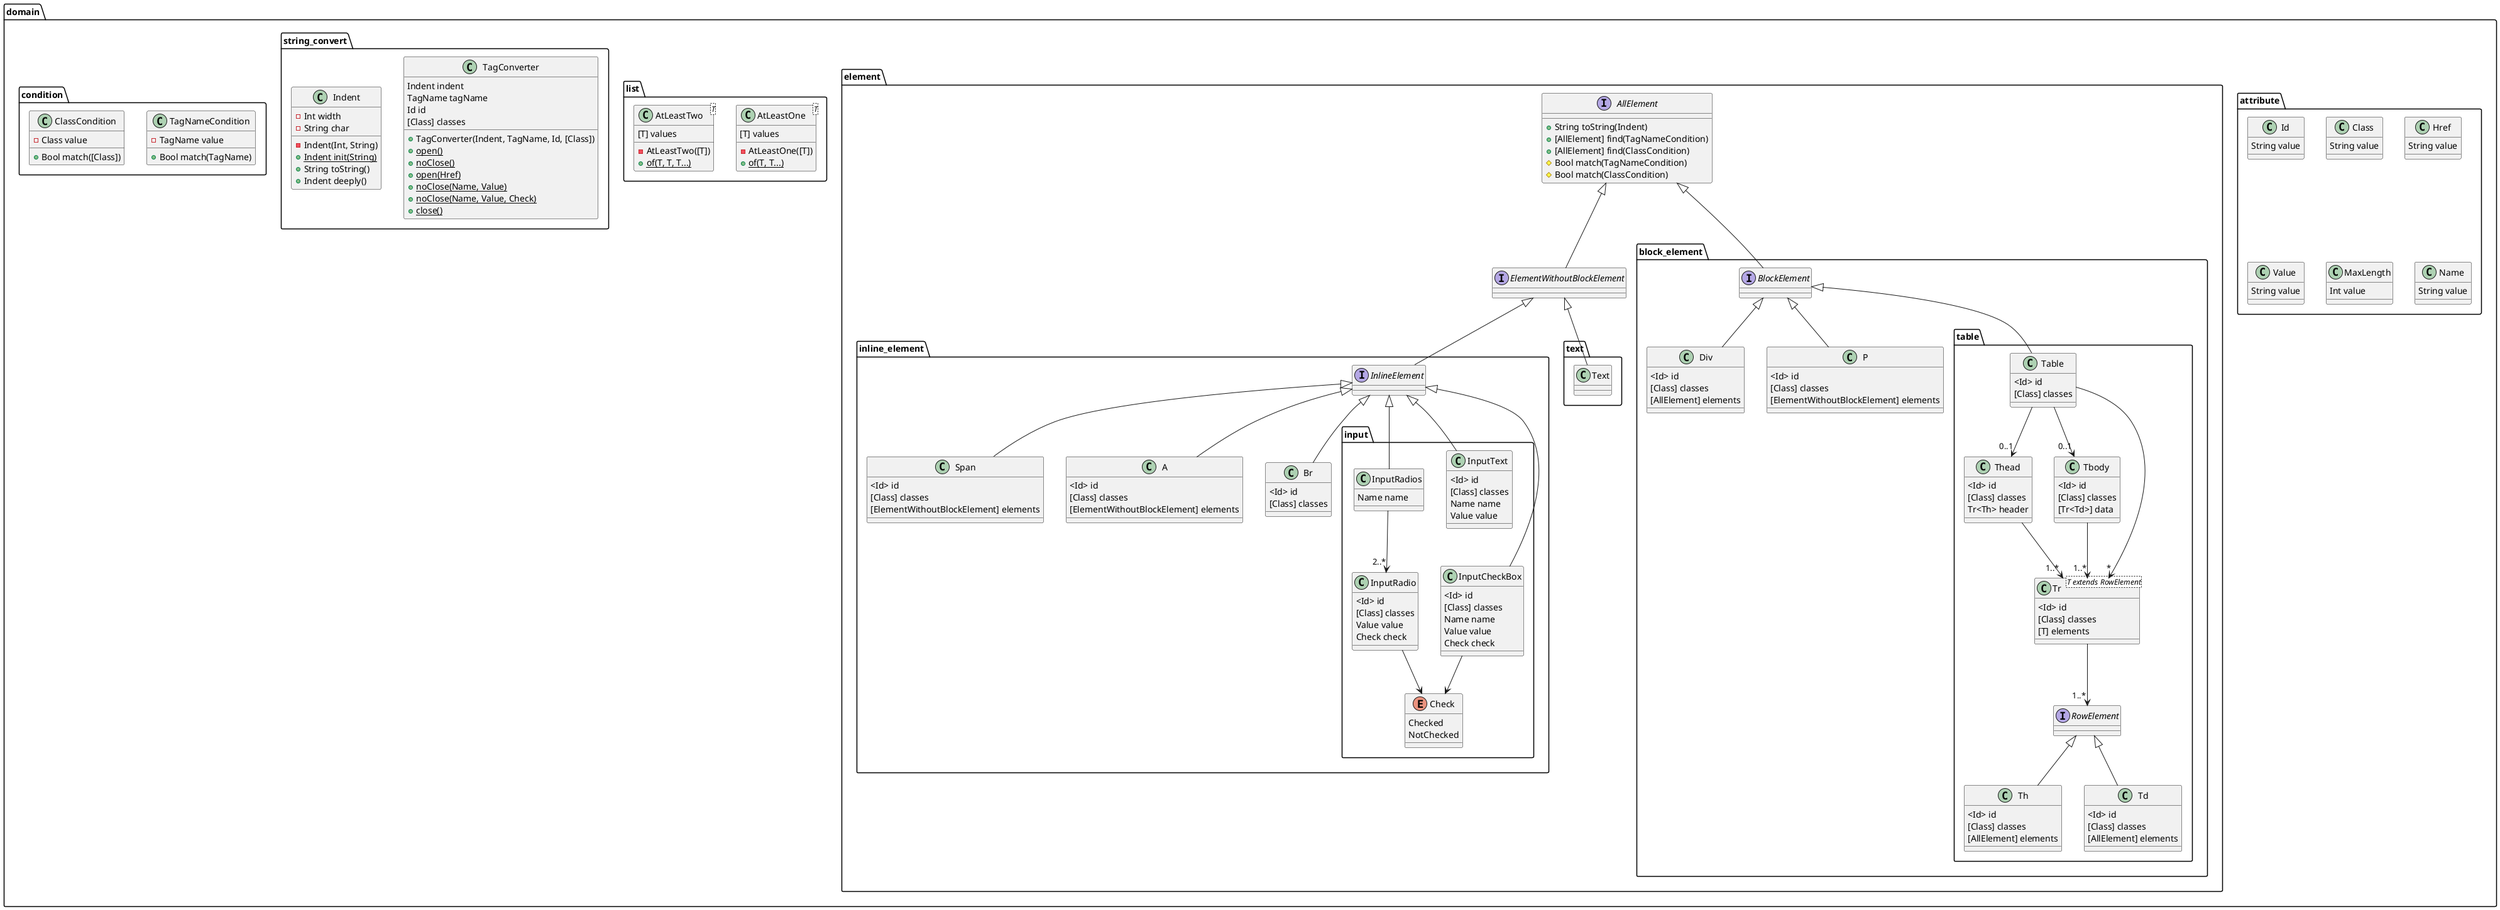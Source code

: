 @startuml

package domain {
  package attribute {
    class Id {
      String value
    }

    class Class {
      String value
    }

    class Href {
      String value
    }

    class Value {
      String value
    }

    class MaxLength {
      Int value
    }

    class Name {
      String value
    }
  }

  package element {
    package block_element {
      interface BlockElement

      class Div {
        <Id> id
        [Class] classes
        [AllElement] elements
      }

      class P {
        <Id> id
        [Class] classes
        [ElementWithoutBlockElement] elements
      }

      package table {
        class Table {
          <Id> id
          [Class] classes
        }

        class Thead {
          <Id> id
          [Class] classes
          Tr<Th> header
        }

        class Tbody {
          <Id> id
          [Class] classes
          [Tr<Td>] data
        }

        class Tr<T extends RowElement> {
          <Id> id
          [Class] classes
          [T] elements
        }

        interface RowElement

        class Th {
          <Id> id
          [Class] classes
          [AllElement] elements
        }

        class Td {
          <Id> id
          [Class] classes
          [AllElement] elements
        }

        Table -down->"0..1" Thead
        Table -down->"0..1" Tbody
        Table -down->"*"    Tr

        Thead -down->"1..*" Tr
        Tbody -down->"1..*" Tr

        Tr -down->"1..*" RowElement

        Th -up-|> RowElement
        Td -up-|> RowElement
      }

      Div   -up-|> BlockElement
      P     -up-|> BlockElement
      Table -up-|> BlockElement
    }

    package inline_element {
      interface InlineElement

      class Span {
        <Id> id
        [Class] classes
        [ElementWithoutBlockElement] elements
      }

      class A {
        <Id> id
        [Class] classes
        [ElementWithoutBlockElement] elements
      }

      class Br {
        <Id> id
        [Class] classes
      }

      package input {
        class InputText {
          <Id> id
          [Class] classes
          Name name
          Value value
        }

        class InputCheckBox {
          <Id> id
          [Class] classes
          Name name
          Value value
          Check check
        }

        class InputRadios {
          Name name
        }

        class InputRadio {
          <Id> id
          [Class] classes
          Value value
          Check check
        }

        Enum Check {
          Checked
          NotChecked
        }

        InputText     -up-|> InlineElement
        InputCheckBox -up-|> InlineElement
        InputRadios   -up-|> InlineElement

        InputCheckBox -down-> Check

        InputRadios -down->"2..*" InputRadio
        InputRadio -down-> Check
      }

      Span -up-|> InlineElement
      A    -up-|> InlineElement
      Br   -up-|> InlineElement
    }

    package text {
      class Text
    }

    interface ElementWithoutBlockElement

    InlineElement -up-|> ElementWithoutBlockElement
    Text          -up-|> ElementWithoutBlockElement

    interface AllElement {
      + String toString(Indent)
      + [AllElement] find(TagNameCondition)
      + [AllElement] find(ClassCondition)
      # Bool match(TagNameCondition)
      # Bool match(ClassCondition)
    }

    BlockElement               -up-|> AllElement
    ElementWithoutBlockElement -up-|> AllElement
  }

  package list {
    class AtLeastOne<T> {
      [T] values
      - AtLeastOne([T])
      + {static} of(T, T...)
    }

    class AtLeastTwo<T> {
      [T] values
      - AtLeastTwo([T])
      + {static} of(T, T, T...)
    }
  }

  package string_convert {
    class TagConverter {
      Indent indent
      TagName tagName
      Id id
      [Class] classes
      + TagConverter(Indent, TagName, Id, [Class])
      + {static} open()
      + {static} noClose()
      + {static} open(Href)
      + {static} noClose(Name, Value)
      + {static} noClose(Name, Value, Check)
      + {static} close()
    }

    class Indent {
      - Int width
      - String char
      - Indent(Int, String)
      + {static} Indent init(String)
      + String toString()
      + Indent deeply()
    }
  }

  package condition {
    class TagNameCondition {
      - TagName value
      + Bool match(TagName)
    }

    class ClassCondition {
      - Class value
      + Bool match([Class])
    }
  }
}

@enduml